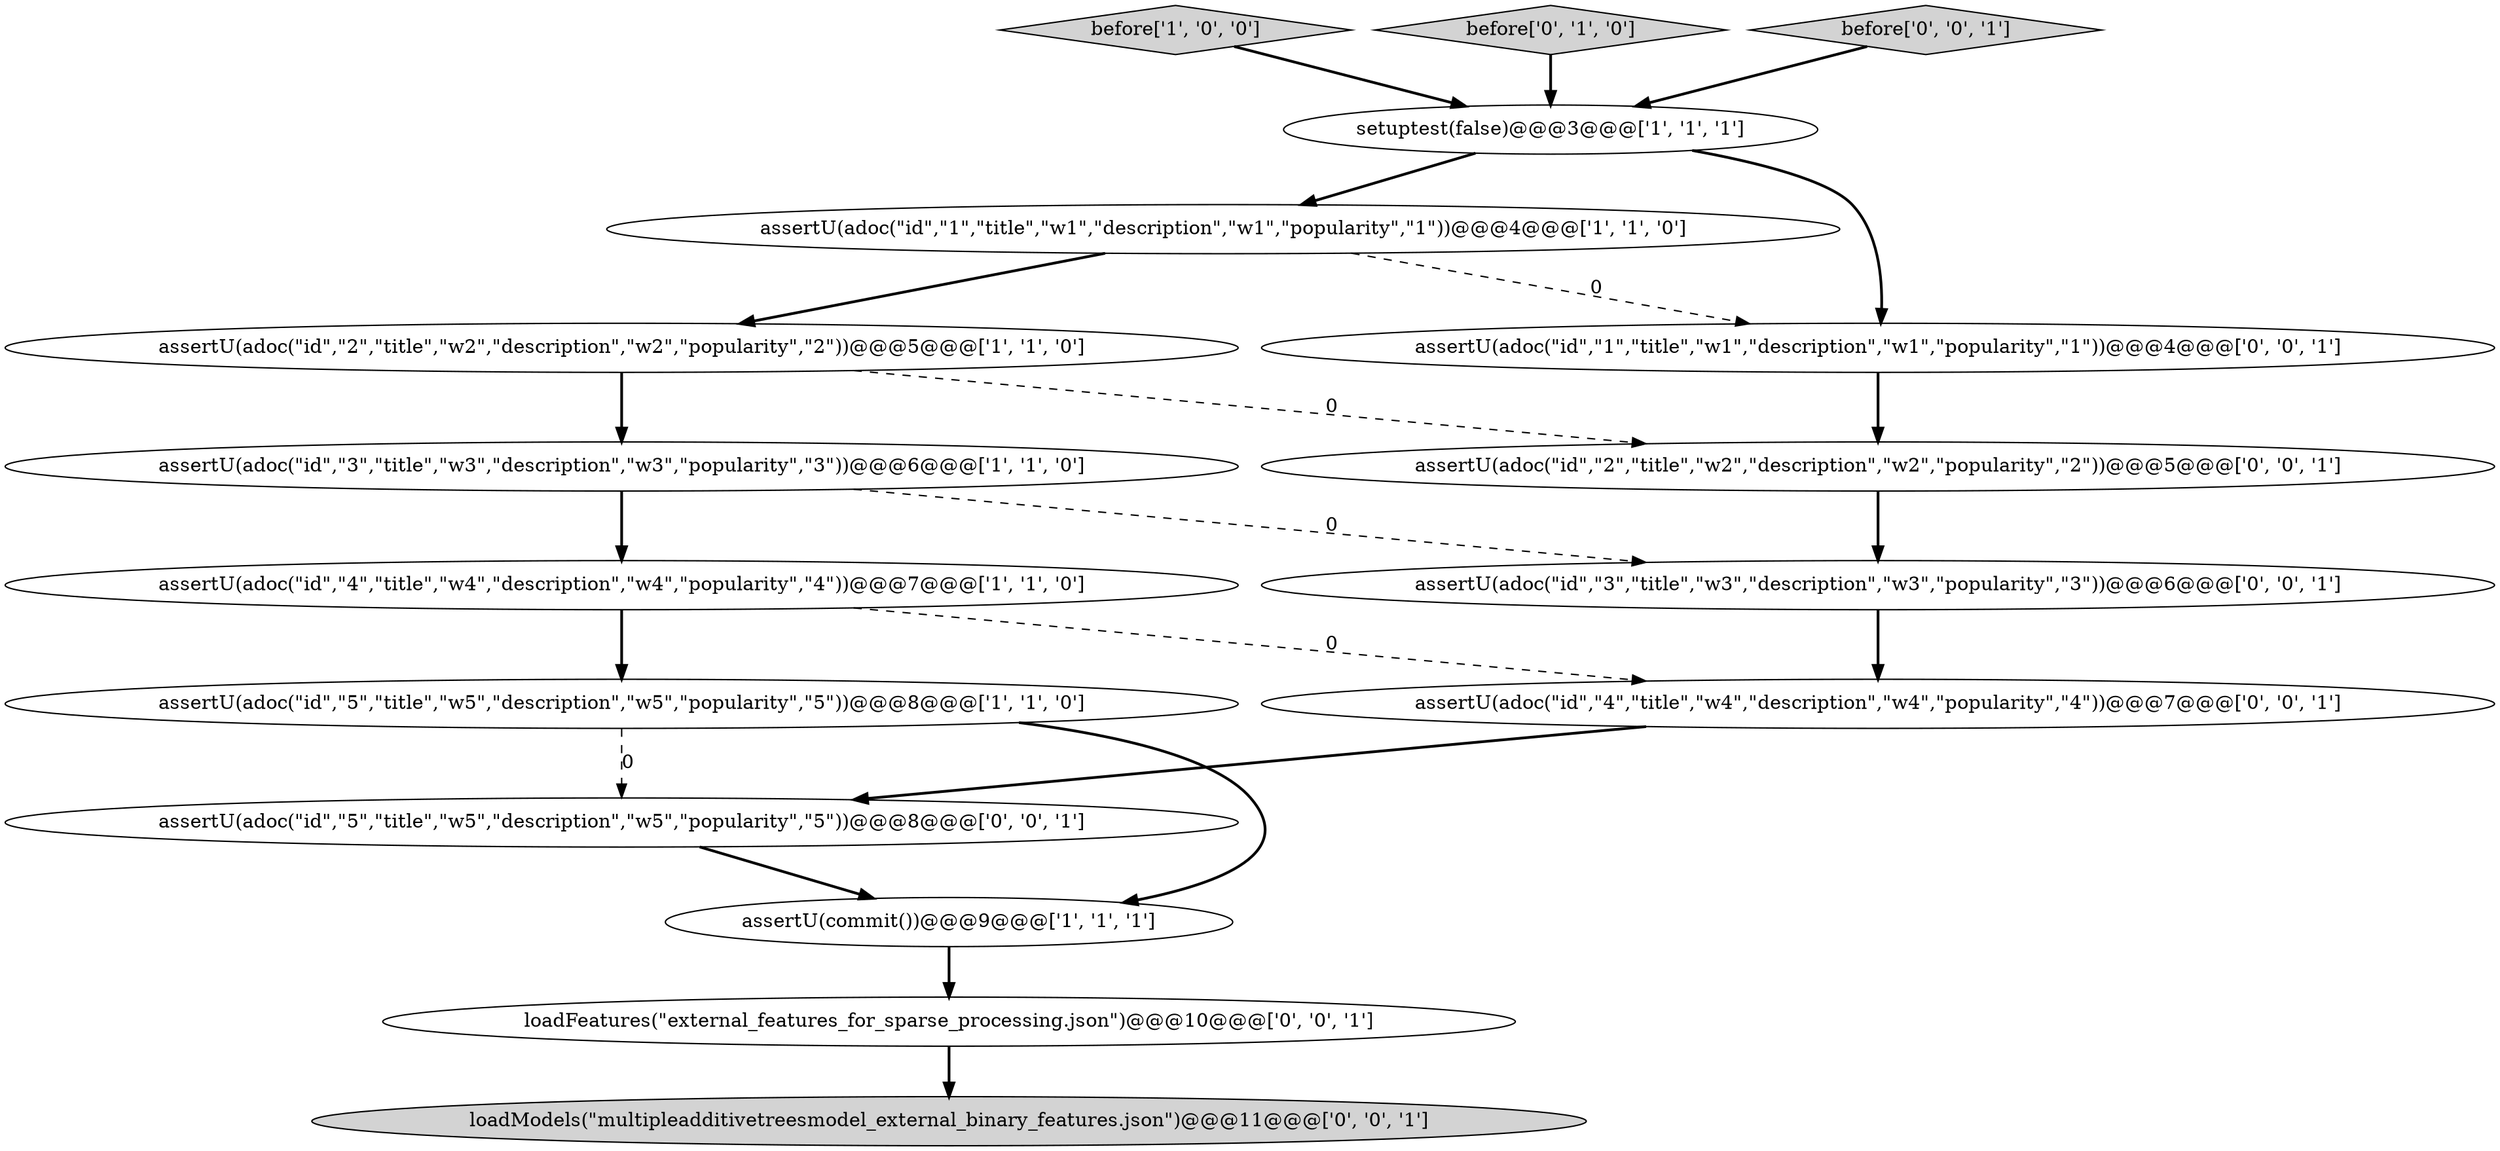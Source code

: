 digraph {
5 [style = filled, label = "assertU(adoc(\"id\",\"2\",\"title\",\"w2\",\"description\",\"w2\",\"popularity\",\"2\"))@@@5@@@['1', '1', '0']", fillcolor = white, shape = ellipse image = "AAA0AAABBB1BBB"];
9 [style = filled, label = "assertU(adoc(\"id\",\"4\",\"title\",\"w4\",\"description\",\"w4\",\"popularity\",\"4\"))@@@7@@@['0', '0', '1']", fillcolor = white, shape = ellipse image = "AAA0AAABBB3BBB"];
4 [style = filled, label = "setuptest(false)@@@3@@@['1', '1', '1']", fillcolor = white, shape = ellipse image = "AAA0AAABBB1BBB"];
2 [style = filled, label = "assertU(commit())@@@9@@@['1', '1', '1']", fillcolor = white, shape = ellipse image = "AAA0AAABBB1BBB"];
3 [style = filled, label = "before['1', '0', '0']", fillcolor = lightgray, shape = diamond image = "AAA0AAABBB1BBB"];
1 [style = filled, label = "assertU(adoc(\"id\",\"1\",\"title\",\"w1\",\"description\",\"w1\",\"popularity\",\"1\"))@@@4@@@['1', '1', '0']", fillcolor = white, shape = ellipse image = "AAA0AAABBB1BBB"];
11 [style = filled, label = "assertU(adoc(\"id\",\"5\",\"title\",\"w5\",\"description\",\"w5\",\"popularity\",\"5\"))@@@8@@@['0', '0', '1']", fillcolor = white, shape = ellipse image = "AAA0AAABBB3BBB"];
15 [style = filled, label = "assertU(adoc(\"id\",\"3\",\"title\",\"w3\",\"description\",\"w3\",\"popularity\",\"3\"))@@@6@@@['0', '0', '1']", fillcolor = white, shape = ellipse image = "AAA0AAABBB3BBB"];
16 [style = filled, label = "loadFeatures(\"external_features_for_sparse_processing.json\")@@@10@@@['0', '0', '1']", fillcolor = white, shape = ellipse image = "AAA0AAABBB3BBB"];
7 [style = filled, label = "assertU(adoc(\"id\",\"3\",\"title\",\"w3\",\"description\",\"w3\",\"popularity\",\"3\"))@@@6@@@['1', '1', '0']", fillcolor = white, shape = ellipse image = "AAA0AAABBB1BBB"];
14 [style = filled, label = "loadModels(\"multipleadditivetreesmodel_external_binary_features.json\")@@@11@@@['0', '0', '1']", fillcolor = lightgray, shape = ellipse image = "AAA0AAABBB3BBB"];
12 [style = filled, label = "assertU(adoc(\"id\",\"2\",\"title\",\"w2\",\"description\",\"w2\",\"popularity\",\"2\"))@@@5@@@['0', '0', '1']", fillcolor = white, shape = ellipse image = "AAA0AAABBB3BBB"];
8 [style = filled, label = "before['0', '1', '0']", fillcolor = lightgray, shape = diamond image = "AAA0AAABBB2BBB"];
10 [style = filled, label = "before['0', '0', '1']", fillcolor = lightgray, shape = diamond image = "AAA0AAABBB3BBB"];
0 [style = filled, label = "assertU(adoc(\"id\",\"5\",\"title\",\"w5\",\"description\",\"w5\",\"popularity\",\"5\"))@@@8@@@['1', '1', '0']", fillcolor = white, shape = ellipse image = "AAA0AAABBB1BBB"];
13 [style = filled, label = "assertU(adoc(\"id\",\"1\",\"title\",\"w1\",\"description\",\"w1\",\"popularity\",\"1\"))@@@4@@@['0', '0', '1']", fillcolor = white, shape = ellipse image = "AAA0AAABBB3BBB"];
6 [style = filled, label = "assertU(adoc(\"id\",\"4\",\"title\",\"w4\",\"description\",\"w4\",\"popularity\",\"4\"))@@@7@@@['1', '1', '0']", fillcolor = white, shape = ellipse image = "AAA0AAABBB1BBB"];
9->11 [style = bold, label=""];
15->9 [style = bold, label=""];
7->15 [style = dashed, label="0"];
8->4 [style = bold, label=""];
12->15 [style = bold, label=""];
6->0 [style = bold, label=""];
7->6 [style = bold, label=""];
6->9 [style = dashed, label="0"];
11->2 [style = bold, label=""];
4->1 [style = bold, label=""];
1->13 [style = dashed, label="0"];
13->12 [style = bold, label=""];
0->11 [style = dashed, label="0"];
10->4 [style = bold, label=""];
16->14 [style = bold, label=""];
5->12 [style = dashed, label="0"];
4->13 [style = bold, label=""];
2->16 [style = bold, label=""];
0->2 [style = bold, label=""];
3->4 [style = bold, label=""];
5->7 [style = bold, label=""];
1->5 [style = bold, label=""];
}
